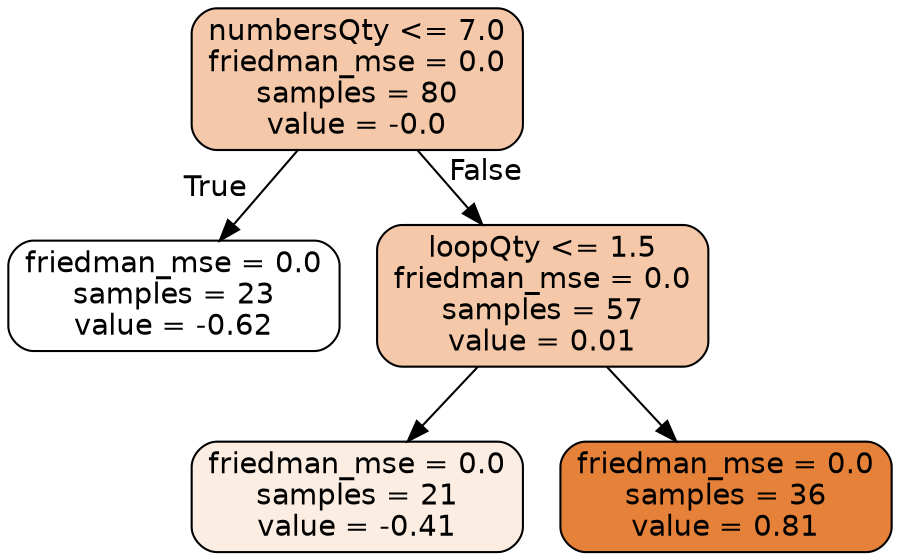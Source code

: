 digraph Tree {
node [shape=box, style="filled, rounded", color="black", fontname="helvetica"] ;
edge [fontname="helvetica"] ;
0 [label="numbersQty <= 7.0\nfriedman_mse = 0.0\nsamples = 80\nvalue = -0.0", fillcolor="#f4c8a9"] ;
1 [label="friedman_mse = 0.0\nsamples = 23\nvalue = -0.62", fillcolor="#ffffff"] ;
0 -> 1 [labeldistance=2.5, labelangle=45, headlabel="True"] ;
2 [label="loopQty <= 1.5\nfriedman_mse = 0.0\nsamples = 57\nvalue = 0.01", fillcolor="#f4c8a8"] ;
0 -> 2 [labeldistance=2.5, labelangle=-45, headlabel="False"] ;
3 [label="friedman_mse = 0.0\nsamples = 21\nvalue = -0.41", fillcolor="#fbede2"] ;
2 -> 3 ;
4 [label="friedman_mse = 0.0\nsamples = 36\nvalue = 0.81", fillcolor="#e58139"] ;
2 -> 4 ;
}